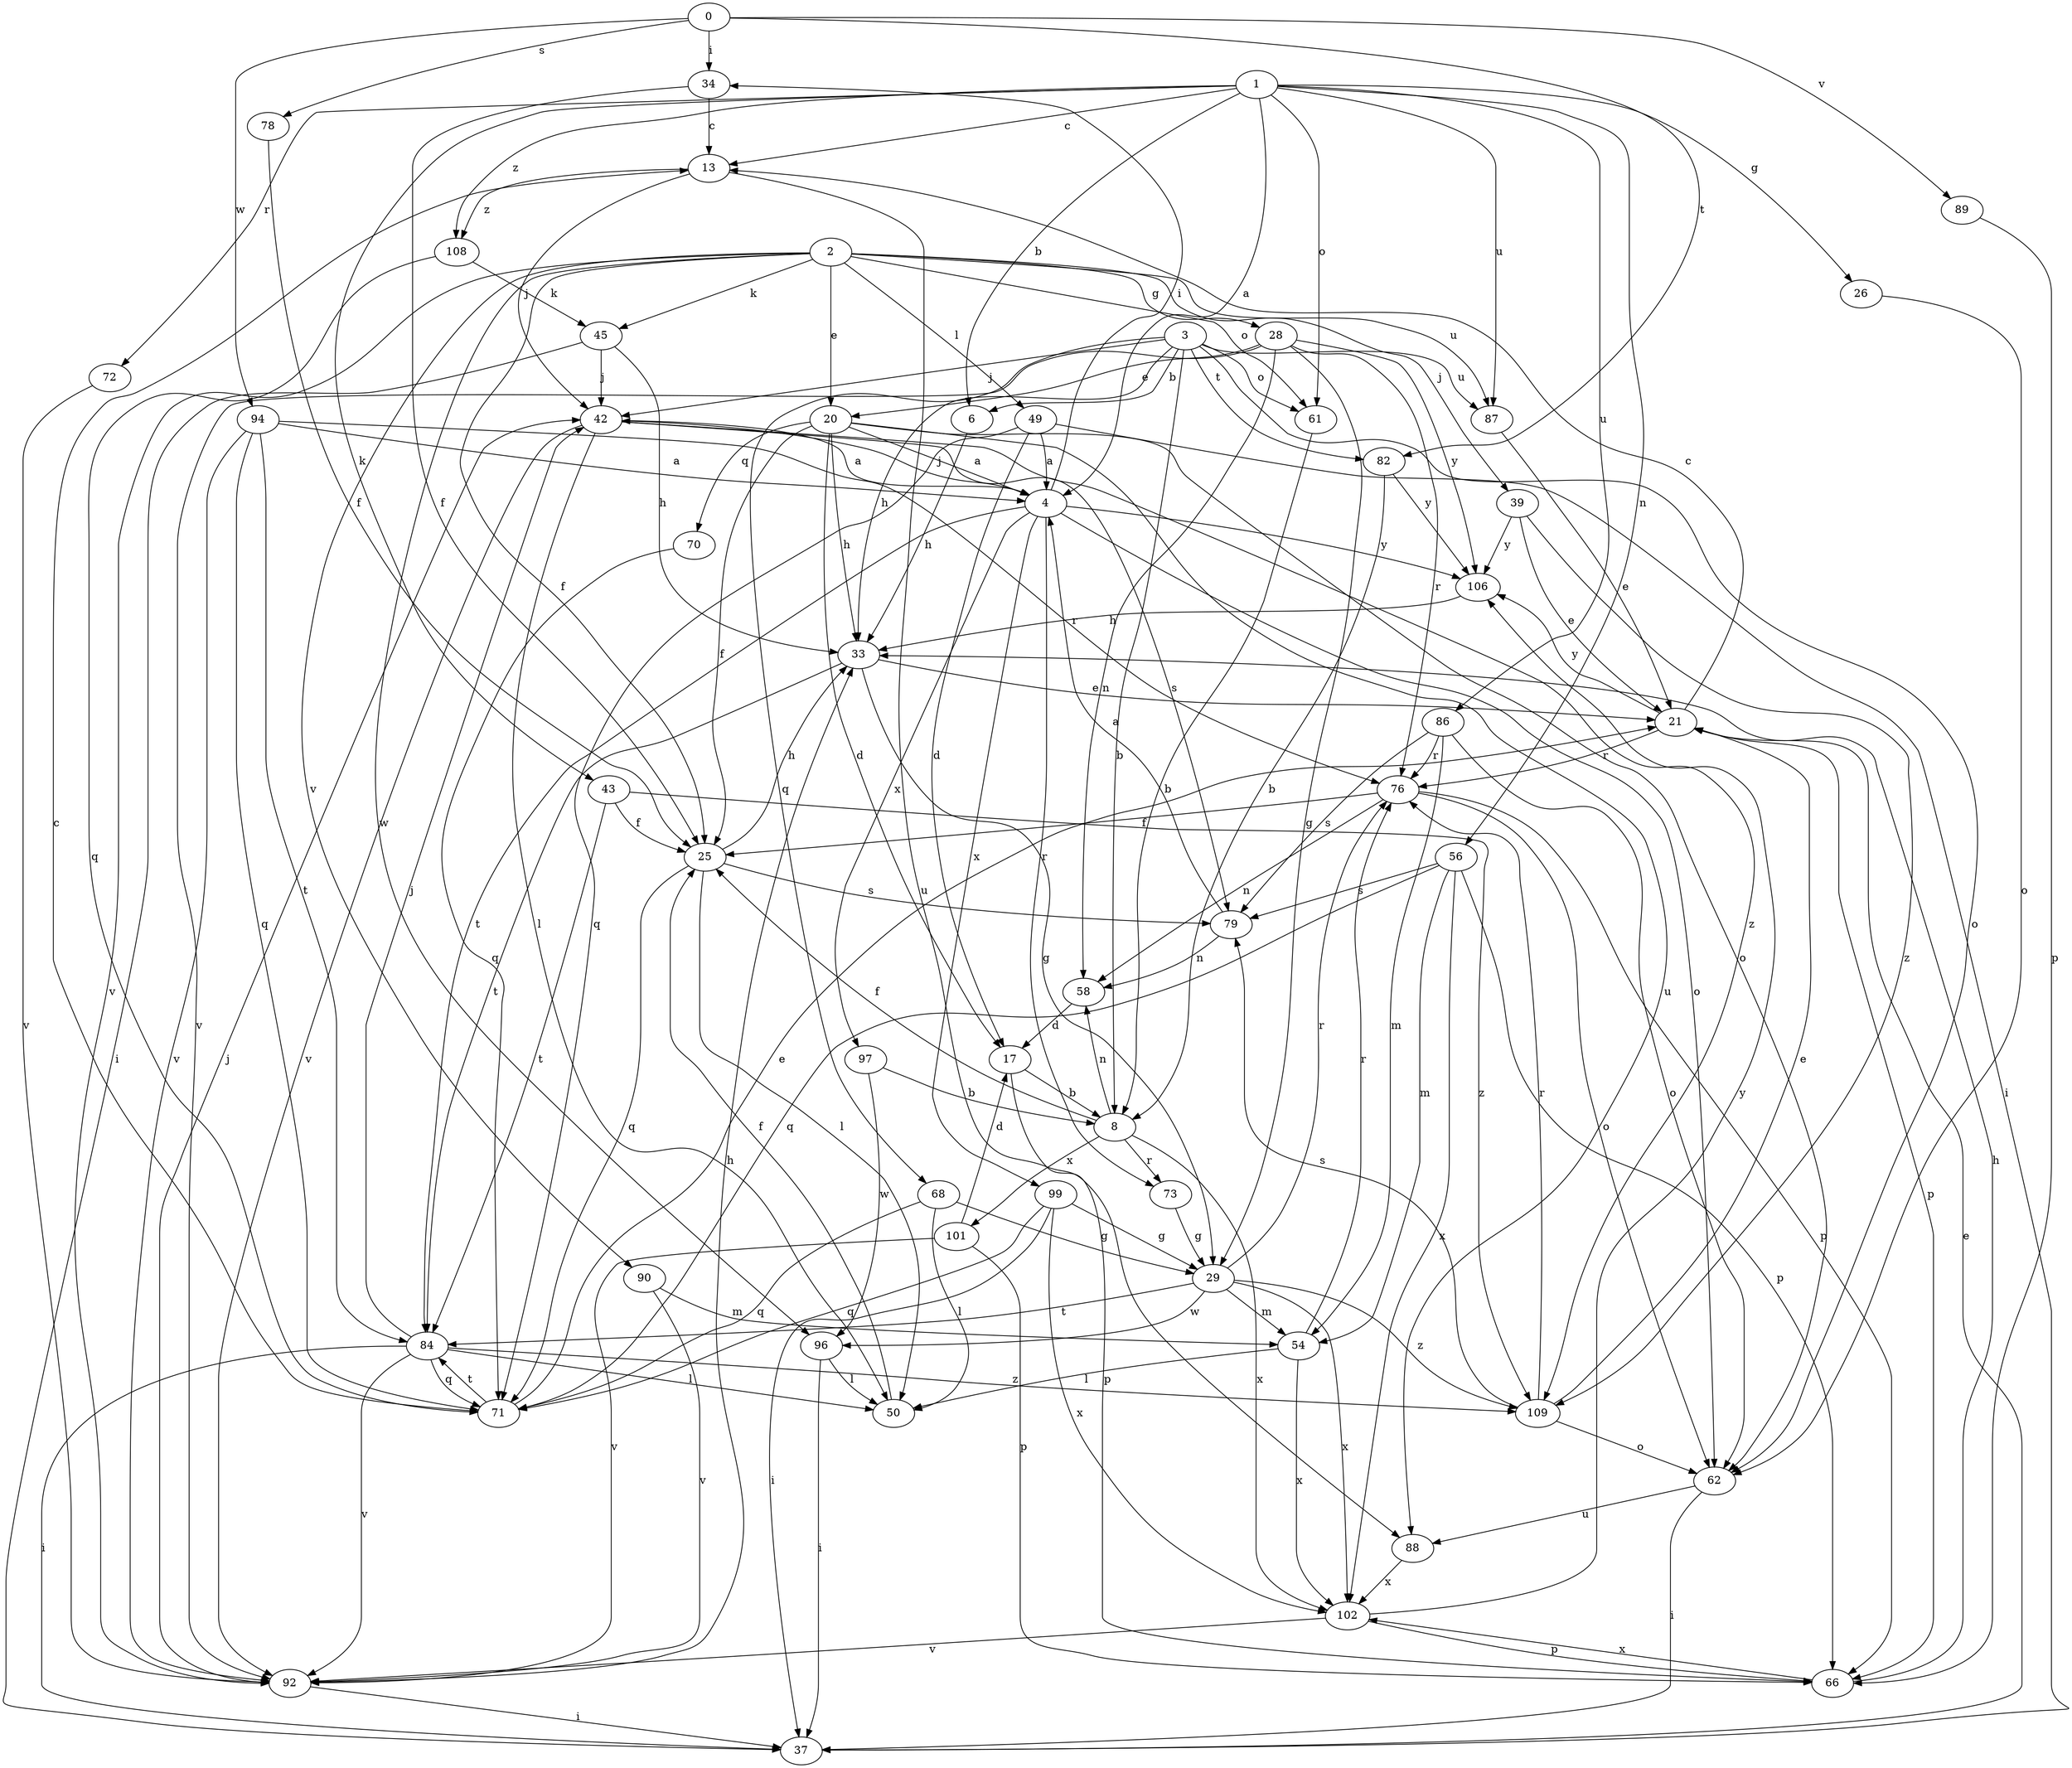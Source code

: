 strict digraph  {
0;
1;
2;
3;
4;
6;
8;
13;
17;
20;
21;
25;
26;
28;
29;
33;
34;
37;
39;
42;
43;
45;
49;
50;
54;
56;
58;
61;
62;
66;
68;
70;
71;
72;
73;
76;
78;
79;
82;
84;
86;
87;
88;
89;
90;
92;
94;
96;
97;
99;
101;
102;
106;
108;
109;
0 -> 34  [label=i];
0 -> 78  [label=s];
0 -> 82  [label=t];
0 -> 89  [label=v];
0 -> 94  [label=w];
1 -> 4  [label=a];
1 -> 6  [label=b];
1 -> 13  [label=c];
1 -> 26  [label=g];
1 -> 43  [label=k];
1 -> 56  [label=n];
1 -> 61  [label=o];
1 -> 72  [label=r];
1 -> 86  [label=u];
1 -> 87  [label=u];
1 -> 108  [label=z];
2 -> 20  [label=e];
2 -> 25  [label=f];
2 -> 28  [label=g];
2 -> 39  [label=j];
2 -> 45  [label=k];
2 -> 49  [label=l];
2 -> 61  [label=o];
2 -> 87  [label=u];
2 -> 90  [label=v];
2 -> 92  [label=v];
2 -> 96  [label=w];
3 -> 6  [label=b];
3 -> 8  [label=b];
3 -> 33  [label=h];
3 -> 42  [label=j];
3 -> 61  [label=o];
3 -> 62  [label=o];
3 -> 68  [label=q];
3 -> 82  [label=t];
3 -> 87  [label=u];
4 -> 34  [label=i];
4 -> 42  [label=j];
4 -> 62  [label=o];
4 -> 73  [label=r];
4 -> 84  [label=t];
4 -> 97  [label=x];
4 -> 99  [label=x];
4 -> 106  [label=y];
6 -> 33  [label=h];
8 -> 25  [label=f];
8 -> 58  [label=n];
8 -> 73  [label=r];
8 -> 101  [label=x];
8 -> 102  [label=x];
13 -> 42  [label=j];
13 -> 88  [label=u];
13 -> 108  [label=z];
17 -> 8  [label=b];
17 -> 66  [label=p];
20 -> 4  [label=a];
20 -> 17  [label=d];
20 -> 25  [label=f];
20 -> 33  [label=h];
20 -> 62  [label=o];
20 -> 70  [label=q];
20 -> 88  [label=u];
21 -> 13  [label=c];
21 -> 66  [label=p];
21 -> 76  [label=r];
21 -> 106  [label=y];
25 -> 33  [label=h];
25 -> 50  [label=l];
25 -> 71  [label=q];
25 -> 79  [label=s];
26 -> 62  [label=o];
28 -> 20  [label=e];
28 -> 29  [label=g];
28 -> 58  [label=n];
28 -> 76  [label=r];
28 -> 92  [label=v];
28 -> 106  [label=y];
29 -> 54  [label=m];
29 -> 76  [label=r];
29 -> 84  [label=t];
29 -> 96  [label=w];
29 -> 102  [label=x];
29 -> 109  [label=z];
33 -> 21  [label=e];
33 -> 29  [label=g];
33 -> 84  [label=t];
34 -> 13  [label=c];
34 -> 25  [label=f];
37 -> 21  [label=e];
39 -> 21  [label=e];
39 -> 106  [label=y];
39 -> 109  [label=z];
42 -> 4  [label=a];
42 -> 50  [label=l];
42 -> 79  [label=s];
42 -> 92  [label=v];
42 -> 109  [label=z];
43 -> 25  [label=f];
43 -> 84  [label=t];
43 -> 109  [label=z];
45 -> 33  [label=h];
45 -> 37  [label=i];
45 -> 42  [label=j];
49 -> 4  [label=a];
49 -> 17  [label=d];
49 -> 37  [label=i];
49 -> 71  [label=q];
50 -> 25  [label=f];
54 -> 50  [label=l];
54 -> 76  [label=r];
54 -> 102  [label=x];
56 -> 54  [label=m];
56 -> 66  [label=p];
56 -> 71  [label=q];
56 -> 79  [label=s];
56 -> 102  [label=x];
58 -> 17  [label=d];
61 -> 8  [label=b];
62 -> 37  [label=i];
62 -> 88  [label=u];
66 -> 33  [label=h];
66 -> 102  [label=x];
68 -> 29  [label=g];
68 -> 50  [label=l];
68 -> 71  [label=q];
70 -> 71  [label=q];
71 -> 13  [label=c];
71 -> 21  [label=e];
71 -> 84  [label=t];
72 -> 92  [label=v];
73 -> 29  [label=g];
76 -> 25  [label=f];
76 -> 58  [label=n];
76 -> 62  [label=o];
76 -> 66  [label=p];
78 -> 25  [label=f];
79 -> 4  [label=a];
79 -> 58  [label=n];
82 -> 8  [label=b];
82 -> 106  [label=y];
84 -> 37  [label=i];
84 -> 42  [label=j];
84 -> 50  [label=l];
84 -> 71  [label=q];
84 -> 92  [label=v];
84 -> 109  [label=z];
86 -> 54  [label=m];
86 -> 62  [label=o];
86 -> 76  [label=r];
86 -> 79  [label=s];
87 -> 21  [label=e];
88 -> 102  [label=x];
89 -> 66  [label=p];
90 -> 54  [label=m];
90 -> 92  [label=v];
92 -> 33  [label=h];
92 -> 37  [label=i];
92 -> 42  [label=j];
94 -> 4  [label=a];
94 -> 71  [label=q];
94 -> 76  [label=r];
94 -> 84  [label=t];
94 -> 92  [label=v];
96 -> 37  [label=i];
96 -> 50  [label=l];
97 -> 8  [label=b];
97 -> 96  [label=w];
99 -> 29  [label=g];
99 -> 37  [label=i];
99 -> 71  [label=q];
99 -> 102  [label=x];
101 -> 17  [label=d];
101 -> 66  [label=p];
101 -> 92  [label=v];
102 -> 66  [label=p];
102 -> 92  [label=v];
102 -> 106  [label=y];
106 -> 33  [label=h];
108 -> 45  [label=k];
108 -> 71  [label=q];
109 -> 21  [label=e];
109 -> 62  [label=o];
109 -> 76  [label=r];
109 -> 79  [label=s];
}
